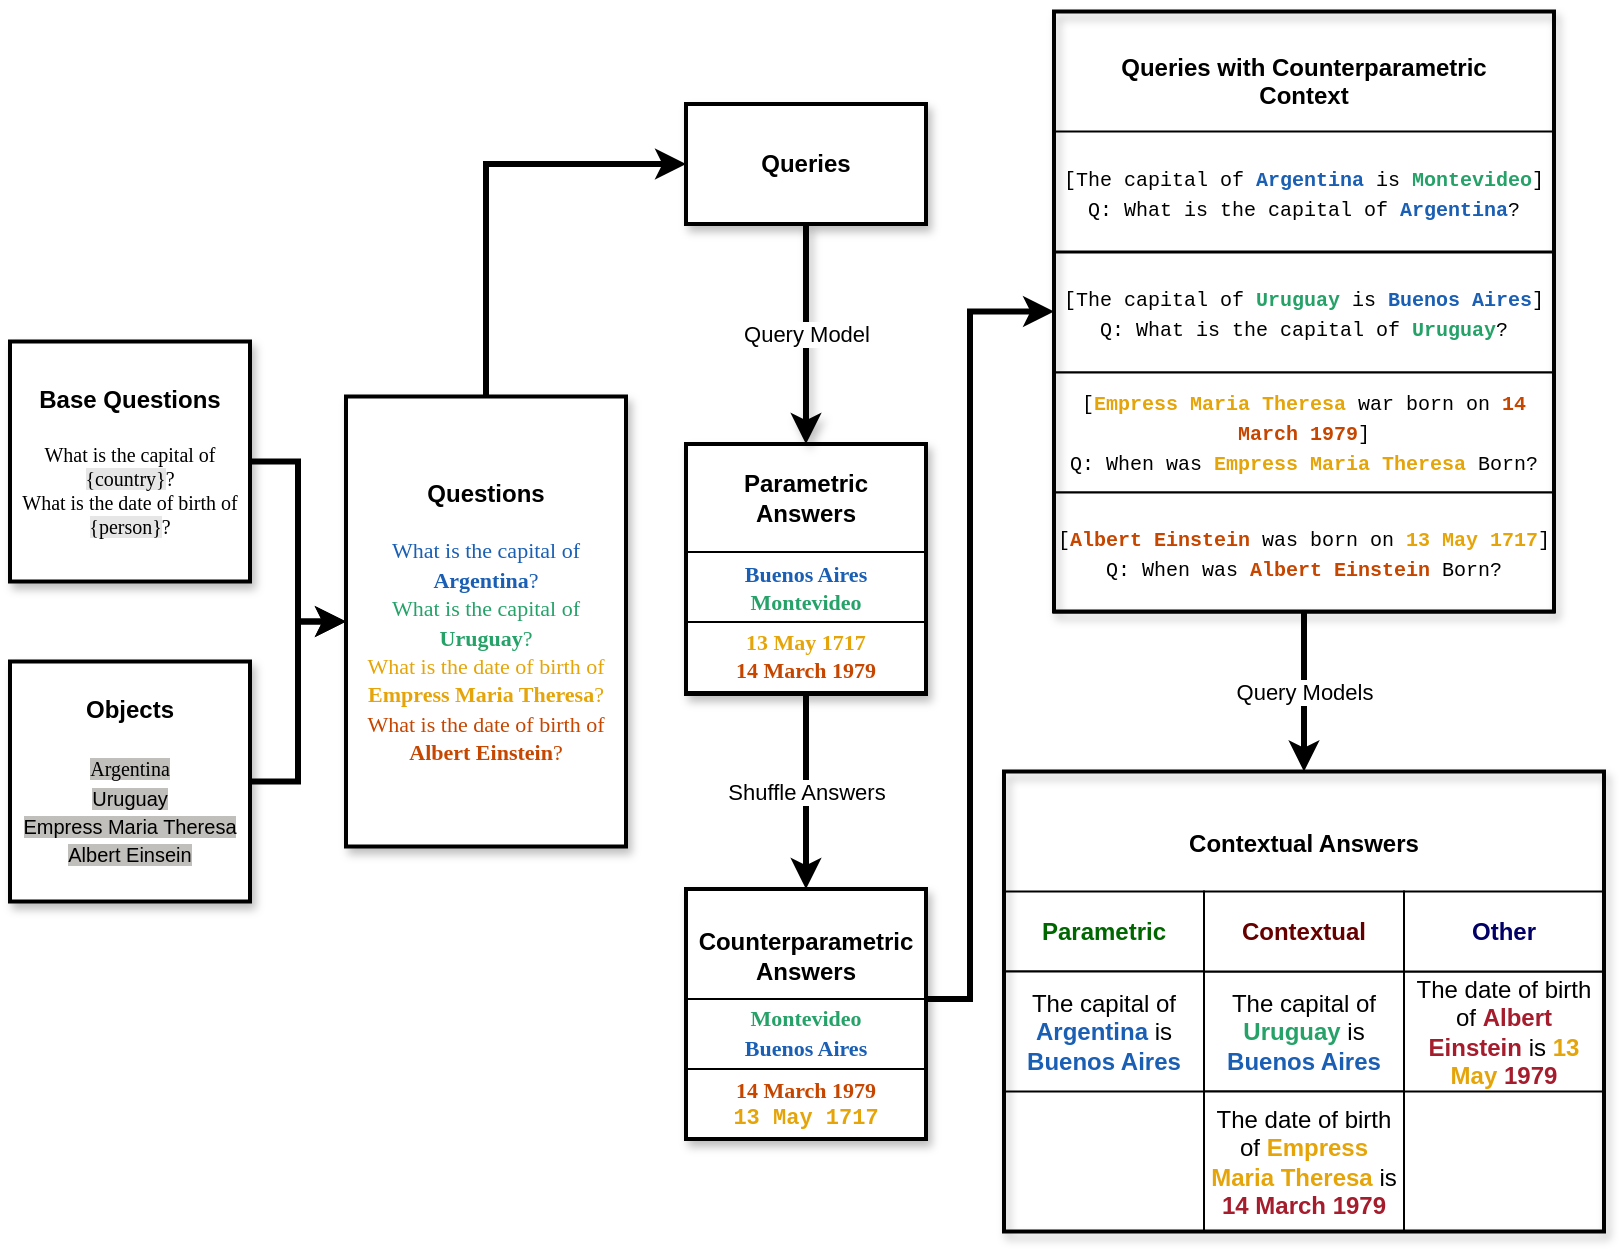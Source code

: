 <mxfile version="24.7.16">
  <diagram name="Page-1" id="uutijIK_MWkFv9CNafFd">
    <mxGraphModel dx="1461" dy="1035" grid="1" gridSize="10" guides="1" tooltips="1" connect="1" arrows="1" fold="1" page="1" pageScale="1" pageWidth="1200" pageHeight="500" math="0" shadow="0">
      <root>
        <mxCell id="0" />
        <mxCell id="1" parent="0" />
        <mxCell id="PFjbj7EMCYHYED_QHg6N-9" style="edgeStyle=orthogonalEdgeStyle;rounded=0;orthogonalLoop=1;jettySize=auto;html=1;exitX=1;exitY=0.5;exitDx=0;exitDy=0;entryX=0;entryY=0.5;entryDx=0;entryDy=0;strokeWidth=3;" edge="1" parent="1" source="MheTRjnrIJHMprSzCFHI-1" target="PFjbj7EMCYHYED_QHg6N-7">
          <mxGeometry relative="1" as="geometry" />
        </mxCell>
        <mxCell id="PFjbj7EMCYHYED_QHg6N-10" style="edgeStyle=orthogonalEdgeStyle;rounded=0;orthogonalLoop=1;jettySize=auto;html=1;exitX=1;exitY=0.5;exitDx=0;exitDy=0;strokeWidth=3;" edge="1" parent="1" source="MheTRjnrIJHMprSzCFHI-2" target="PFjbj7EMCYHYED_QHg6N-7">
          <mxGeometry relative="1" as="geometry" />
        </mxCell>
        <mxCell id="PFjbj7EMCYHYED_QHg6N-29" style="edgeStyle=orthogonalEdgeStyle;rounded=0;orthogonalLoop=1;jettySize=auto;html=1;exitX=0.5;exitY=0;exitDx=0;exitDy=0;entryX=0;entryY=0.5;entryDx=0;entryDy=0;strokeWidth=3;" edge="1" parent="1" source="PFjbj7EMCYHYED_QHg6N-7" target="MheTRjnrIJHMprSzCFHI-3">
          <mxGeometry relative="1" as="geometry" />
        </mxCell>
        <mxCell id="PFjbj7EMCYHYED_QHg6N-7" value="&lt;b&gt;Questions&lt;br&gt;&lt;br&gt;&lt;/b&gt;&lt;font style=&quot;font-size: 11px;&quot; face=&quot;Lucida Console&quot;&gt;&lt;font style=&quot;font-size: 11px;&quot; color=&quot;#1a5fb4&quot;&gt;What is the capital of &lt;b&gt;Argentina&lt;/b&gt;?&lt;/font&gt;&lt;/font&gt;&lt;font style=&quot;font-size: 11px;&quot; face=&quot;Lucida Console&quot;&gt;&lt;br&gt;&lt;/font&gt;&lt;font style=&quot;font-size: 11px;&quot; face=&quot;Lucida Console&quot;&gt;&lt;font style=&quot;font-size: 11px;&quot; color=&quot;#26a269&quot;&gt;What is the capital of &lt;b&gt;Uruguay&lt;/b&gt;?&lt;/font&gt;&lt;/font&gt;&lt;font style=&quot;font-size: 11px;&quot; face=&quot;Lucida Console&quot;&gt;&lt;br&gt;&lt;font style=&quot;font-size: 11px;&quot; color=&quot;#e5a50a&quot;&gt;What is the date of birth of &lt;b&gt;Empress Maria Theresa&lt;/b&gt;?&lt;br&gt;&lt;/font&gt;&lt;/font&gt;&lt;font style=&quot;font-size: 11px;&quot; face=&quot;Lucida Console&quot;&gt;&lt;font style=&quot;font-size: 11px;&quot; color=&quot;#c64600&quot;&gt;What is the date of birth of &lt;b&gt;Albert Einstein&lt;/b&gt;?&lt;/font&gt;&lt;/font&gt;&lt;font style=&quot;font-size: 11px;&quot; face=&quot;tMsbR-ijoFJOlpaPKPb6&quot;&gt;&lt;font style=&quot;font-size: 11px;&quot; color=&quot;#c64600&quot;&gt;&lt;br&gt;&lt;/font&gt;&lt;/font&gt;" style="rounded=0;whiteSpace=wrap;html=1;textShadow=0;labelBorderColor=none;shadow=1;strokeWidth=2;" vertex="1" parent="1">
          <mxGeometry x="178" y="309.25" width="140" height="225" as="geometry" />
        </mxCell>
        <mxCell id="PFjbj7EMCYHYED_QHg6N-51" value="" style="group" vertex="1" connectable="0" parent="1">
          <mxGeometry x="348" y="163" width="120" height="517.5" as="geometry" />
        </mxCell>
        <mxCell id="MheTRjnrIJHMprSzCFHI-3" value="&lt;div&gt;&lt;b&gt;Queries&lt;/b&gt;&lt;/div&gt;" style="rounded=0;whiteSpace=wrap;html=1;strokeWidth=2;shadow=1;" parent="PFjbj7EMCYHYED_QHg6N-51" vertex="1">
          <mxGeometry width="120" height="60" as="geometry" />
        </mxCell>
        <mxCell id="PFjbj7EMCYHYED_QHg6N-26" value="" style="group" vertex="1" connectable="0" parent="PFjbj7EMCYHYED_QHg6N-51">
          <mxGeometry y="170" width="120" height="125" as="geometry" />
        </mxCell>
        <mxCell id="MheTRjnrIJHMprSzCFHI-4" value="&lt;b&gt;Parametric&lt;br&gt;Answers&lt;/b&gt;&lt;br&gt;&lt;br&gt;&lt;br&gt;&lt;br&gt;&lt;br&gt;&lt;div&gt;&lt;br&gt;&lt;/div&gt;" style="rounded=0;whiteSpace=wrap;html=1;strokeWidth=2;shadow=1;" parent="PFjbj7EMCYHYED_QHg6N-26" vertex="1">
          <mxGeometry width="120" height="125" as="geometry" />
        </mxCell>
        <mxCell id="PFjbj7EMCYHYED_QHg6N-12" value="&lt;div style=&quot;font-size: 10px;&quot;&gt;&lt;font style=&quot;font-size: 11px;&quot; face=&quot;Lucida Console&quot; color=&quot;#e5a50a&quot;&gt;13 May 1717&lt;/font&gt;&lt;/div&gt;&lt;div style=&quot;font-size: 11px;&quot;&gt;&lt;font face=&quot;Lucida Console&quot; color=&quot;#c64600&quot;&gt;14 March 1979&lt;/font&gt;&lt;/div&gt;" style="rounded=0;whiteSpace=wrap;html=1;fontFamily=Courier New;fontSize=10;strokeColor=default;fillColor=none;fillStyle=auto;gradientColor=none;fontStyle=1;fontColor=#a51d2d;" vertex="1" parent="PFjbj7EMCYHYED_QHg6N-26">
          <mxGeometry y="89" width="120" height="35" as="geometry" />
        </mxCell>
        <mxCell id="PFjbj7EMCYHYED_QHg6N-13" value="&lt;font style=&quot;font-size: 11px;&quot; face=&quot;Lucida Console&quot;&gt;Buenos Aires&lt;br style=&quot;&quot;&gt;&lt;font style=&quot;font-size: 11px;&quot; color=&quot;#26a269&quot;&gt;Montevideo&lt;/font&gt;&lt;/font&gt;" style="rounded=0;whiteSpace=wrap;html=1;fontFamily=Courier New;fontSize=10;strokeColor=default;fillColor=none;fontStyle=1;fontColor=#1a5fb4;" vertex="1" parent="PFjbj7EMCYHYED_QHg6N-26">
          <mxGeometry y="54" width="120" height="35" as="geometry" />
        </mxCell>
        <mxCell id="PFjbj7EMCYHYED_QHg6N-27" value="" style="group" vertex="1" connectable="0" parent="PFjbj7EMCYHYED_QHg6N-51">
          <mxGeometry y="362.5" width="120" height="155" as="geometry" />
        </mxCell>
        <mxCell id="MheTRjnrIJHMprSzCFHI-5" value="&lt;div&gt;&lt;b&gt;Counterparametric&lt;/b&gt;&lt;/div&gt;&lt;div&gt;&lt;b&gt;Answers&lt;/b&gt;&lt;br&gt;&lt;br&gt;&lt;/div&gt;&lt;br&gt;&lt;br&gt;&lt;div&gt;&lt;br&gt;&lt;/div&gt;" style="rounded=0;whiteSpace=wrap;html=1;strokeWidth=2;shadow=1;" parent="PFjbj7EMCYHYED_QHg6N-27" vertex="1">
          <mxGeometry y="30" width="120" height="125" as="geometry" />
        </mxCell>
        <mxCell id="PFjbj7EMCYHYED_QHg6N-18" value="&lt;div style=&quot;font-size: 11px;&quot;&gt;&lt;font style=&quot;font-size: 11px;&quot; face=&quot;Lucida Console&quot; color=&quot;#c64600&quot;&gt;14 March 1979&lt;/font&gt;&lt;font style=&quot;font-size: 11px;&quot; face=&quot;4AYK5dA0e2l7IKI_uSxC&quot;&gt;&lt;br&gt;&lt;font style=&quot;font-size: 11px;&quot; color=&quot;#e5a50a&quot;&gt;13 May 1717&lt;/font&gt;&lt;/font&gt;&lt;/div&gt;" style="rounded=0;whiteSpace=wrap;html=1;fontFamily=Courier New;fontSize=10;strokeColor=default;fillColor=none;fillStyle=auto;gradientColor=none;fontStyle=1;fontColor=#a51d2d;" vertex="1" parent="PFjbj7EMCYHYED_QHg6N-27">
          <mxGeometry y="120" width="120" height="35" as="geometry" />
        </mxCell>
        <mxCell id="PFjbj7EMCYHYED_QHg6N-19" value="&lt;div style=&quot;font-size: 11px;&quot;&gt;&lt;font style=&quot;font-size: 11px;&quot; face=&quot;Lucida Console&quot; color=&quot;#26a269&quot;&gt;Montevideo&lt;/font&gt;&lt;/div&gt;&lt;div style=&quot;font-size: 11px;&quot;&gt;&lt;font style=&quot;font-size: 11px;&quot; face=&quot;EW9kL-yD4NLWCVOWMNkE&quot;&gt;Buenos Aires&lt;/font&gt;&lt;/div&gt;" style="rounded=0;whiteSpace=wrap;html=1;fontFamily=Courier New;fontSize=10;strokeColor=default;fillColor=none;fontStyle=1;fontColor=#1a5fb4;" vertex="1" parent="PFjbj7EMCYHYED_QHg6N-27">
          <mxGeometry y="85" width="120" height="35" as="geometry" />
        </mxCell>
        <mxCell id="MheTRjnrIJHMprSzCFHI-10" value="&lt;div align=&quot;right&quot;&gt;Query Model&lt;br&gt;&lt;/div&gt;" style="edgeStyle=orthogonalEdgeStyle;rounded=0;orthogonalLoop=1;jettySize=auto;html=1;exitX=0.5;exitY=1;exitDx=0;exitDy=0;entryX=0.5;entryY=0;entryDx=0;entryDy=0;strokeWidth=3;shadow=1;" parent="PFjbj7EMCYHYED_QHg6N-51" source="MheTRjnrIJHMprSzCFHI-3" target="MheTRjnrIJHMprSzCFHI-4" edge="1">
          <mxGeometry relative="1" as="geometry" />
        </mxCell>
        <mxCell id="PFjbj7EMCYHYED_QHg6N-46" value="Shuffle Answers" style="edgeStyle=orthogonalEdgeStyle;rounded=0;orthogonalLoop=1;jettySize=auto;html=1;exitX=0.5;exitY=1;exitDx=0;exitDy=0;entryX=0.5;entryY=0;entryDx=0;entryDy=0;strokeWidth=3;" edge="1" parent="PFjbj7EMCYHYED_QHg6N-51" source="PFjbj7EMCYHYED_QHg6N-12" target="MheTRjnrIJHMprSzCFHI-5">
          <mxGeometry relative="1" as="geometry" />
        </mxCell>
        <mxCell id="PFjbj7EMCYHYED_QHg6N-52" value="" style="group" vertex="1" connectable="0" parent="1">
          <mxGeometry x="10" y="281.75" width="120" height="280" as="geometry" />
        </mxCell>
        <mxCell id="MheTRjnrIJHMprSzCFHI-1" value="&lt;div&gt;&lt;b&gt;Base Questions&lt;br&gt;&lt;br&gt;&lt;/b&gt;&lt;/div&gt;&lt;div style=&quot;font-size: 10px;&quot;&gt;&lt;font style=&quot;font-size: 10px;&quot; face=&quot;Lucida Console&quot;&gt;What is the capital of &lt;span style=&quot;background-color: rgb(230, 230, 230);&quot;&gt;{country}&lt;/span&gt;?&lt;br&gt;What is the date of birth of &lt;span style=&quot;background-color: rgb(230, 230, 230);&quot;&gt;{person}&lt;/span&gt;?&lt;/font&gt;&lt;br&gt;&lt;/div&gt;" style="rounded=0;whiteSpace=wrap;html=1;strokeWidth=2;shadow=1;" parent="PFjbj7EMCYHYED_QHg6N-52" vertex="1">
          <mxGeometry width="120" height="120" as="geometry" />
        </mxCell>
        <mxCell id="MheTRjnrIJHMprSzCFHI-2" value="&lt;div&gt;&lt;b&gt;Objects&lt;br&gt;&lt;br&gt;&lt;/b&gt;&lt;font face=&quot;Lucida Console&quot; style=&quot;font-size: 10px;&quot;&gt;&lt;span style=&quot;background-color: rgb(192, 191, 188);&quot;&gt;Argentina&lt;/span&gt;&lt;/font&gt;&lt;/div&gt;&lt;div&gt;&lt;font face=&quot;1sBdIfYaEE6bvWHAVR_a&quot; style=&quot;font-size: 10px;&quot;&gt;&lt;span style=&quot;background-color: rgb(192, 191, 188);&quot;&gt;Uruguay&lt;/span&gt;&lt;/font&gt;&lt;/div&gt;&lt;div&gt;&lt;font face=&quot;1sBdIfYaEE6bvWHAVR_a&quot; style=&quot;font-size: 10px;&quot;&gt;&lt;span style=&quot;background-color: rgb(192, 191, 188);&quot;&gt;Empress Maria Theresa&lt;br&gt;Albert Einsein&lt;br&gt;&lt;/span&gt;&lt;/font&gt;&lt;/div&gt;" style="rounded=0;whiteSpace=wrap;html=1;strokeWidth=2;shadow=1;" parent="PFjbj7EMCYHYED_QHg6N-52" vertex="1">
          <mxGeometry y="160" width="120" height="120" as="geometry" />
        </mxCell>
        <mxCell id="PFjbj7EMCYHYED_QHg6N-53" style="edgeStyle=orthogonalEdgeStyle;rounded=0;orthogonalLoop=1;jettySize=auto;html=1;exitX=1;exitY=0;exitDx=0;exitDy=0;entryX=0;entryY=0.5;entryDx=0;entryDy=0;strokeWidth=3;" edge="1" parent="1" source="PFjbj7EMCYHYED_QHg6N-19" target="MheTRjnrIJHMprSzCFHI-6">
          <mxGeometry relative="1" as="geometry">
            <Array as="points">
              <mxPoint x="490" y="611" />
              <mxPoint x="490" y="267" />
            </Array>
          </mxGeometry>
        </mxCell>
        <mxCell id="PFjbj7EMCYHYED_QHg6N-44" value="" style="group" vertex="1" connectable="0" parent="1">
          <mxGeometry x="507" y="496.75" width="300" height="230" as="geometry" />
        </mxCell>
        <mxCell id="PFjbj7EMCYHYED_QHg6N-33" value="&lt;b&gt;Parametric&lt;/b&gt;" style="rounded=0;whiteSpace=wrap;html=1;fontColor=#006600;" vertex="1" parent="PFjbj7EMCYHYED_QHg6N-44">
          <mxGeometry y="60" width="100" height="40" as="geometry" />
        </mxCell>
        <mxCell id="PFjbj7EMCYHYED_QHg6N-35" value="The capital of &lt;b&gt;&lt;font color=&quot;#1a5fb4&quot;&gt;Argentina&lt;/font&gt;&lt;/b&gt; is &lt;b&gt;&lt;font color=&quot;#1a5fb4&quot;&gt;Buenos Aires&lt;/font&gt;&lt;/b&gt;" style="rounded=0;whiteSpace=wrap;html=1;" vertex="1" parent="PFjbj7EMCYHYED_QHg6N-44">
          <mxGeometry y="100" width="100" height="60" as="geometry" />
        </mxCell>
        <mxCell id="PFjbj7EMCYHYED_QHg6N-37" value="The capital of &lt;b&gt;&lt;font color=&quot;#26a269&quot;&gt;Uruguay&lt;/font&gt;&lt;/b&gt; is &lt;b&gt;&lt;font color=&quot;#1a5fb4&quot;&gt;Buenos Aires&lt;/font&gt;&lt;/b&gt;" style="rounded=0;whiteSpace=wrap;html=1;" vertex="1" parent="PFjbj7EMCYHYED_QHg6N-44">
          <mxGeometry x="100" y="100" width="100" height="60" as="geometry" />
        </mxCell>
        <mxCell id="PFjbj7EMCYHYED_QHg6N-38" value="&lt;b&gt;Contextual&lt;/b&gt;" style="rounded=0;whiteSpace=wrap;html=1;fontColor=#660000;" vertex="1" parent="PFjbj7EMCYHYED_QHg6N-44">
          <mxGeometry x="100" y="60" width="100" height="40" as="geometry" />
        </mxCell>
        <mxCell id="PFjbj7EMCYHYED_QHg6N-40" value="The date of birth of &lt;font color=&quot;#e5a50a&quot;&gt;&lt;b&gt;Empress Maria Theresa&lt;/b&gt;&lt;/font&gt; is &lt;b&gt;&lt;font color=&quot;#a51d2d&quot;&gt;14 March 1979&lt;/font&gt;&lt;/b&gt;" style="rounded=0;whiteSpace=wrap;html=1;" vertex="1" parent="PFjbj7EMCYHYED_QHg6N-44">
          <mxGeometry x="100" y="160" width="100" height="70" as="geometry" />
        </mxCell>
        <mxCell id="PFjbj7EMCYHYED_QHg6N-41" value="The date of birth of &lt;font color=&quot;#a51d2d&quot;&gt;&lt;b&gt;Albert Einstein&lt;/b&gt;&lt;/font&gt; is &lt;b&gt;&lt;font color=&quot;#e5a50a&quot;&gt;13 May&lt;/font&gt; &lt;font color=&quot;#a51d2d&quot;&gt;1979&lt;br&gt;&lt;/font&gt;&lt;/b&gt;" style="rounded=0;whiteSpace=wrap;html=1;" vertex="1" parent="PFjbj7EMCYHYED_QHg6N-44">
          <mxGeometry x="200" y="100" width="100" height="60" as="geometry" />
        </mxCell>
        <mxCell id="PFjbj7EMCYHYED_QHg6N-42" value="&lt;b&gt;Other&lt;/b&gt;" style="rounded=0;whiteSpace=wrap;html=1;fontColor=#000066;" vertex="1" parent="PFjbj7EMCYHYED_QHg6N-44">
          <mxGeometry x="200" y="60" width="100" height="40" as="geometry" />
        </mxCell>
        <mxCell id="MheTRjnrIJHMprSzCFHI-7" value="&lt;b&gt;Contextual Answers&lt;/b&gt;&lt;br&gt;&lt;br&gt;&lt;br&gt;&lt;br&gt;&lt;br&gt;&lt;br&gt;&lt;br&gt;&lt;br&gt;&lt;br&gt;&lt;br&gt;&lt;div&gt;&lt;br&gt;&lt;/div&gt;&lt;div&gt;&lt;br/&gt;&lt;/div&gt;" style="rounded=0;whiteSpace=wrap;html=1;strokeWidth=2;shadow=1;fillColor=none;" parent="PFjbj7EMCYHYED_QHg6N-44" vertex="1">
          <mxGeometry width="300" height="230" as="geometry" />
        </mxCell>
        <mxCell id="PFjbj7EMCYHYED_QHg6N-45" value="&lt;div&gt;Query Models&lt;/div&gt;" style="edgeStyle=orthogonalEdgeStyle;rounded=0;orthogonalLoop=1;jettySize=auto;html=1;exitX=0.5;exitY=1;exitDx=0;exitDy=0;entryX=0.5;entryY=0;entryDx=0;entryDy=0;strokeWidth=3;" edge="1" parent="1" source="MheTRjnrIJHMprSzCFHI-6" target="MheTRjnrIJHMprSzCFHI-7">
          <mxGeometry relative="1" as="geometry" />
        </mxCell>
        <mxCell id="PFjbj7EMCYHYED_QHg6N-20" value="&lt;font style=&quot;font-size: 10px;&quot; face=&quot;Courier New&quot;&gt;[The capital of &lt;font style=&quot;font-size: 10px;&quot; color=&quot;#1a5fb4&quot;&gt;&lt;b&gt;Argentina&lt;/b&gt;&lt;/font&gt; is &lt;font style=&quot;font-size: 10px;&quot; color=&quot;#26a269&quot;&gt;&lt;b&gt;Montevideo&lt;/b&gt;&lt;/font&gt;]&lt;br&gt;Q: What is the capital of &lt;font color=&quot;#1a5fb4&quot; style=&quot;font-size: 10px;&quot;&gt;&lt;b&gt;Argentina&lt;/b&gt;&lt;/font&gt;?&lt;/font&gt;" style="rounded=0;whiteSpace=wrap;html=1;" vertex="1" parent="1">
          <mxGeometry x="532" y="176.75" width="250" height="60" as="geometry" />
        </mxCell>
        <mxCell id="PFjbj7EMCYHYED_QHg6N-21" value="&lt;font style=&quot;font-size: 10px;&quot; face=&quot;Courier New&quot;&gt;[The capital of &lt;font color=&quot;#26a269&quot;&gt;&lt;b&gt;Uruguay&lt;/b&gt;&lt;/font&gt; is &lt;font color=&quot;#1a5fb4&quot;&gt;&lt;b&gt;Buenos Aires&lt;/b&gt;&lt;/font&gt;]&lt;br&gt;Q: What is the capital of &lt;font color=&quot;#26a269&quot;&gt;&lt;b&gt;Uruguay&lt;/b&gt;&lt;/font&gt;?&lt;/font&gt;" style="rounded=0;whiteSpace=wrap;html=1;" vertex="1" parent="1">
          <mxGeometry x="532" y="237.25" width="250" height="60" as="geometry" />
        </mxCell>
        <mxCell id="PFjbj7EMCYHYED_QHg6N-22" value="&lt;font style=&quot;font-size: 10px;&quot; face=&quot;Courier New&quot;&gt;[&lt;font color=&quot;#e5a50a&quot;&gt;&lt;b&gt;Empress Maria Theresa&lt;/b&gt;&lt;/font&gt; war born on &lt;b&gt;&lt;font color=&quot;#c64600&quot;&gt;14 March 1979&lt;/font&gt;&lt;/b&gt;]&lt;br&gt;Q: When was &lt;font color=&quot;#e5a50a&quot;&gt;&lt;b&gt;Empress Maria Theresa&lt;/b&gt;&lt;/font&gt; Born?&lt;/font&gt;" style="rounded=0;whiteSpace=wrap;html=1;" vertex="1" parent="1">
          <mxGeometry x="532" y="297.25" width="250" height="60" as="geometry" />
        </mxCell>
        <mxCell id="PFjbj7EMCYHYED_QHg6N-23" value="&lt;font style=&quot;font-size: 10px;&quot; face=&quot;Courier New&quot;&gt;[&lt;b&gt;&lt;font color=&quot;#c64600&quot;&gt;Albert Einstein&lt;/font&gt;&lt;/b&gt; was born on &lt;b&gt;&lt;font color=&quot;#e5a50a&quot;&gt;13 May 1717&lt;/font&gt;&lt;/b&gt;]&lt;br&gt;Q: When was &lt;font color=&quot;#c64600&quot;&gt;&lt;b&gt;Albert Einstein&lt;/b&gt;&lt;/font&gt; Born?&lt;/font&gt;" style="rounded=0;whiteSpace=wrap;html=1;" vertex="1" parent="1">
          <mxGeometry x="532" y="357.25" width="250" height="60" as="geometry" />
        </mxCell>
        <mxCell id="MheTRjnrIJHMprSzCFHI-6" value="&lt;b&gt;Queries with Counterparametric&lt;br&gt;Context&lt;br&gt;&lt;br&gt;&lt;br&gt;&lt;br&gt;&lt;br&gt;&lt;br&gt;&lt;br&gt;&lt;br&gt;&lt;br&gt;&lt;br&gt;&lt;br&gt;&lt;br&gt;&lt;br&gt;&lt;br&gt;&lt;br&gt;&lt;br&gt;&lt;br&gt;&lt;/b&gt;" style="rounded=0;whiteSpace=wrap;html=1;strokeWidth=2;shadow=1;fillColor=none;" parent="1" vertex="1">
          <mxGeometry x="532" y="116.75" width="250" height="300" as="geometry" />
        </mxCell>
      </root>
    </mxGraphModel>
  </diagram>
</mxfile>
